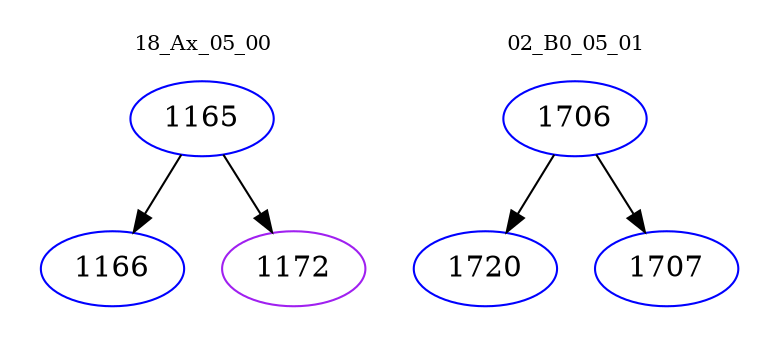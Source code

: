 digraph{
subgraph cluster_0 {
color = white
label = "18_Ax_05_00";
fontsize=10;
T0_1165 [label="1165", color="blue"]
T0_1165 -> T0_1166 [color="black"]
T0_1166 [label="1166", color="blue"]
T0_1165 -> T0_1172 [color="black"]
T0_1172 [label="1172", color="purple"]
}
subgraph cluster_1 {
color = white
label = "02_B0_05_01";
fontsize=10;
T1_1706 [label="1706", color="blue"]
T1_1706 -> T1_1720 [color="black"]
T1_1720 [label="1720", color="blue"]
T1_1706 -> T1_1707 [color="black"]
T1_1707 [label="1707", color="blue"]
}
}
